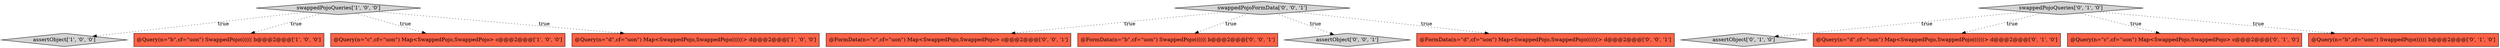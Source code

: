 digraph {
1 [style = filled, label = "assertObject['1', '0', '0']", fillcolor = lightgray, shape = diamond image = "AAA0AAABBB1BBB"];
14 [style = filled, label = "@FormData(n=\"c\",cf=\"uon\") Map<SwappedPojo,SwappedPojo> c@@@2@@@['0', '0', '1']", fillcolor = tomato, shape = box image = "AAA0AAABBB3BBB"];
7 [style = filled, label = "assertObject['0', '1', '0']", fillcolor = lightgray, shape = diamond image = "AAA0AAABBB2BBB"];
8 [style = filled, label = "@Query(n=\"d\",cf=\"uon\") Map<SwappedPojo,SwappedPojo((((((> d@@@2@@@['0', '1', '0']", fillcolor = tomato, shape = box image = "AAA0AAABBB2BBB"];
10 [style = filled, label = "@FormData(n=\"b\",cf=\"uon\") SwappedPojo(((((( b@@@2@@@['0', '0', '1']", fillcolor = tomato, shape = box image = "AAA0AAABBB3BBB"];
2 [style = filled, label = "@Query(n=\"b\",cf=\"uon\") SwappedPojo(((((( b@@@2@@@['1', '0', '0']", fillcolor = tomato, shape = box image = "AAA0AAABBB1BBB"];
6 [style = filled, label = "@Query(n=\"c\",cf=\"uon\") Map<SwappedPojo,SwappedPojo> c@@@2@@@['0', '1', '0']", fillcolor = tomato, shape = box image = "AAA0AAABBB2BBB"];
4 [style = filled, label = "@Query(n=\"c\",cf=\"uon\") Map<SwappedPojo,SwappedPojo> c@@@2@@@['1', '0', '0']", fillcolor = tomato, shape = box image = "AAA0AAABBB1BBB"];
0 [style = filled, label = "@Query(n=\"d\",cf=\"uon\") Map<SwappedPojo,SwappedPojo((((((> d@@@2@@@['1', '0', '0']", fillcolor = tomato, shape = box image = "AAA0AAABBB1BBB"];
11 [style = filled, label = "assertObject['0', '0', '1']", fillcolor = lightgray, shape = diamond image = "AAA0AAABBB3BBB"];
12 [style = filled, label = "@FormData(n=\"d\",cf=\"uon\") Map<SwappedPojo,SwappedPojo((((((> d@@@2@@@['0', '0', '1']", fillcolor = tomato, shape = box image = "AAA0AAABBB3BBB"];
13 [style = filled, label = "swappedPojoFormData['0', '0', '1']", fillcolor = lightgray, shape = diamond image = "AAA0AAABBB3BBB"];
5 [style = filled, label = "@Query(n=\"b\",cf=\"uon\") SwappedPojo(((((( b@@@2@@@['0', '1', '0']", fillcolor = tomato, shape = box image = "AAA0AAABBB2BBB"];
9 [style = filled, label = "swappedPojoQueries['0', '1', '0']", fillcolor = lightgray, shape = diamond image = "AAA0AAABBB2BBB"];
3 [style = filled, label = "swappedPojoQueries['1', '0', '0']", fillcolor = lightgray, shape = diamond image = "AAA0AAABBB1BBB"];
3->4 [style = dotted, label="true"];
13->11 [style = dotted, label="true"];
9->7 [style = dotted, label="true"];
13->14 [style = dotted, label="true"];
9->6 [style = dotted, label="true"];
13->10 [style = dotted, label="true"];
13->12 [style = dotted, label="true"];
3->1 [style = dotted, label="true"];
3->2 [style = dotted, label="true"];
3->0 [style = dotted, label="true"];
9->8 [style = dotted, label="true"];
9->5 [style = dotted, label="true"];
}
